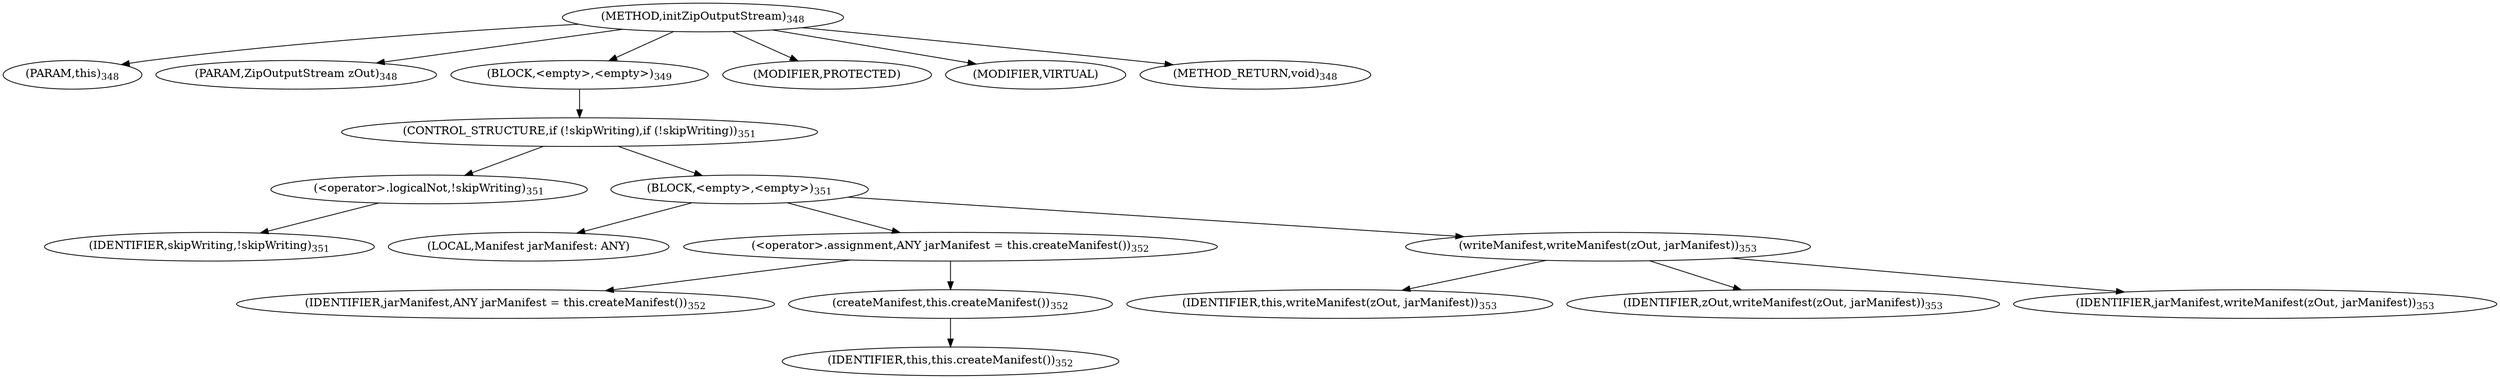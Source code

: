 digraph "initZipOutputStream" {  
"569" [label = <(METHOD,initZipOutputStream)<SUB>348</SUB>> ]
"34" [label = <(PARAM,this)<SUB>348</SUB>> ]
"570" [label = <(PARAM,ZipOutputStream zOut)<SUB>348</SUB>> ]
"571" [label = <(BLOCK,&lt;empty&gt;,&lt;empty&gt;)<SUB>349</SUB>> ]
"572" [label = <(CONTROL_STRUCTURE,if (!skipWriting),if (!skipWriting))<SUB>351</SUB>> ]
"573" [label = <(&lt;operator&gt;.logicalNot,!skipWriting)<SUB>351</SUB>> ]
"574" [label = <(IDENTIFIER,skipWriting,!skipWriting)<SUB>351</SUB>> ]
"575" [label = <(BLOCK,&lt;empty&gt;,&lt;empty&gt;)<SUB>351</SUB>> ]
"576" [label = <(LOCAL,Manifest jarManifest: ANY)> ]
"577" [label = <(&lt;operator&gt;.assignment,ANY jarManifest = this.createManifest())<SUB>352</SUB>> ]
"578" [label = <(IDENTIFIER,jarManifest,ANY jarManifest = this.createManifest())<SUB>352</SUB>> ]
"579" [label = <(createManifest,this.createManifest())<SUB>352</SUB>> ]
"33" [label = <(IDENTIFIER,this,this.createManifest())<SUB>352</SUB>> ]
"580" [label = <(writeManifest,writeManifest(zOut, jarManifest))<SUB>353</SUB>> ]
"35" [label = <(IDENTIFIER,this,writeManifest(zOut, jarManifest))<SUB>353</SUB>> ]
"581" [label = <(IDENTIFIER,zOut,writeManifest(zOut, jarManifest))<SUB>353</SUB>> ]
"582" [label = <(IDENTIFIER,jarManifest,writeManifest(zOut, jarManifest))<SUB>353</SUB>> ]
"583" [label = <(MODIFIER,PROTECTED)> ]
"584" [label = <(MODIFIER,VIRTUAL)> ]
"585" [label = <(METHOD_RETURN,void)<SUB>348</SUB>> ]
  "569" -> "34" 
  "569" -> "570" 
  "569" -> "571" 
  "569" -> "583" 
  "569" -> "584" 
  "569" -> "585" 
  "571" -> "572" 
  "572" -> "573" 
  "572" -> "575" 
  "573" -> "574" 
  "575" -> "576" 
  "575" -> "577" 
  "575" -> "580" 
  "577" -> "578" 
  "577" -> "579" 
  "579" -> "33" 
  "580" -> "35" 
  "580" -> "581" 
  "580" -> "582" 
}
